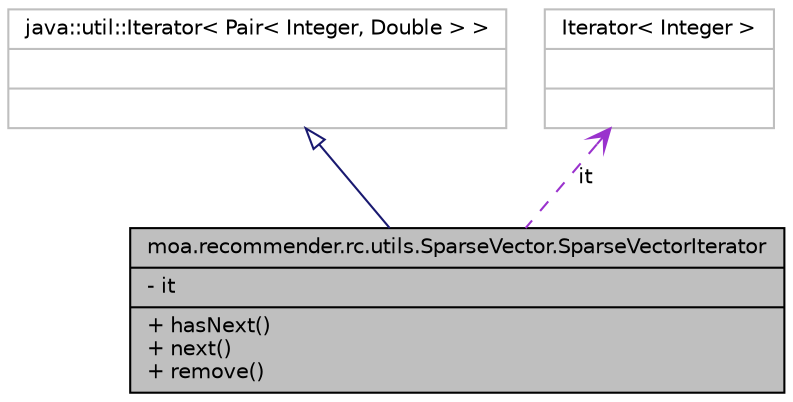 digraph G
{
  edge [fontname="Helvetica",fontsize="10",labelfontname="Helvetica",labelfontsize="10"];
  node [fontname="Helvetica",fontsize="10",shape=record];
  Node1 [label="{moa.recommender.rc.utils.SparseVector.SparseVectorIterator\n|- it\l|+ hasNext()\l+ next()\l+ remove()\l}",height=0.2,width=0.4,color="black", fillcolor="grey75", style="filled" fontcolor="black"];
  Node2 -> Node1 [dir=back,color="midnightblue",fontsize="10",style="solid",arrowtail="empty",fontname="Helvetica"];
  Node2 [label="{java::util::Iterator\< Pair\< Integer, Double \> \>\n||}",height=0.2,width=0.4,color="grey75", fillcolor="white", style="filled"];
  Node3 -> Node1 [dir=back,color="darkorchid3",fontsize="10",style="dashed",label="it",arrowtail="open",fontname="Helvetica"];
  Node3 [label="{Iterator\< Integer \>\n||}",height=0.2,width=0.4,color="grey75", fillcolor="white", style="filled"];
}
